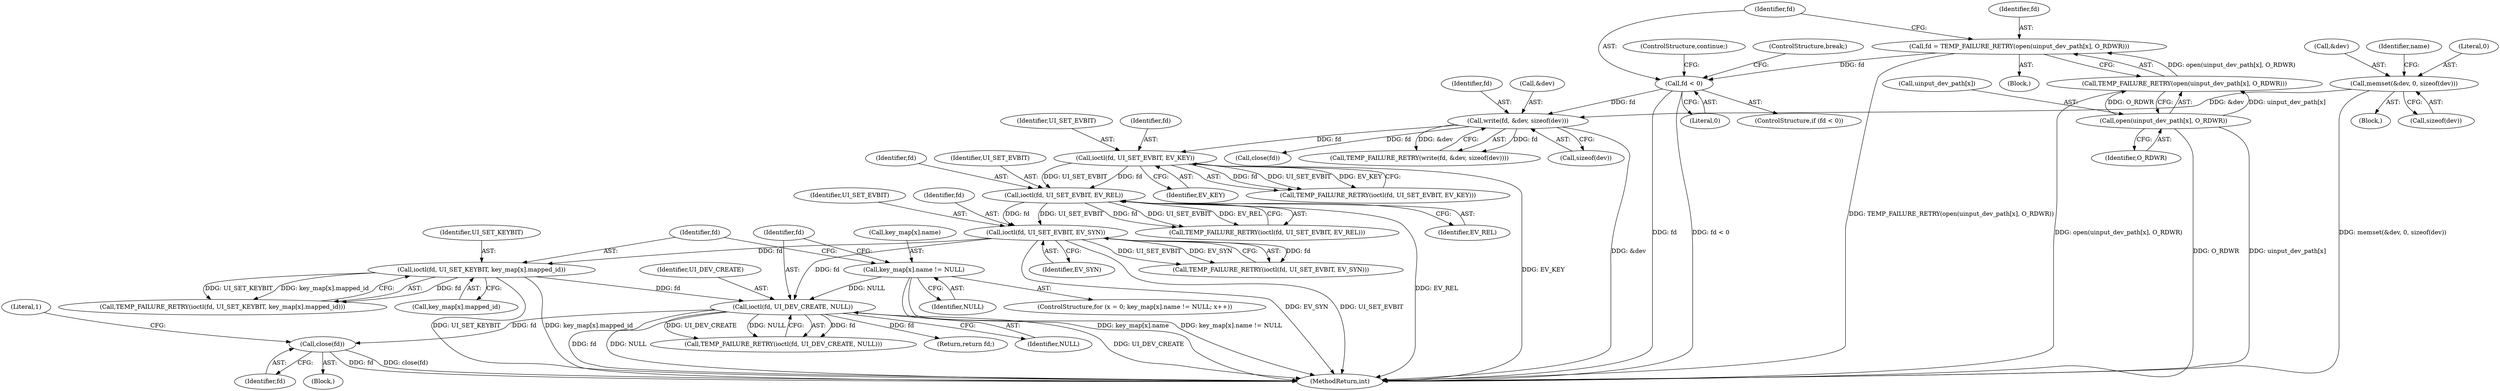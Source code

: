 digraph "0_Android_472271b153c5dc53c28beac55480a8d8434b2d5c_29@API" {
"1000256" [label="(Call,close(fd))"];
"1000247" [label="(Call,ioctl(fd, UI_DEV_CREATE, NULL))"];
"1000236" [label="(Call,ioctl(fd, UI_SET_KEYBIT, key_map[x].mapped_id))"];
"1000218" [label="(Call,ioctl(fd, UI_SET_EVBIT, EV_SYN))"];
"1000213" [label="(Call,ioctl(fd, UI_SET_EVBIT, EV_REL))"];
"1000208" [label="(Call,ioctl(fd, UI_SET_EVBIT, EV_KEY))"];
"1000191" [label="(Call,write(fd, &dev, sizeof(dev)))"];
"1000128" [label="(Call,fd < 0)"];
"1000119" [label="(Call,fd = TEMP_FAILURE_RETRY(open(uinput_dev_path[x], O_RDWR)))"];
"1000121" [label="(Call,TEMP_FAILURE_RETRY(open(uinput_dev_path[x], O_RDWR)))"];
"1000122" [label="(Call,open(uinput_dev_path[x], O_RDWR))"];
"1000144" [label="(Call,memset(&dev, 0, sizeof(dev)))"];
"1000226" [label="(Call,key_map[x].name != NULL)"];
"1000226" [label="(Call,key_map[x].name != NULL)"];
"1000261" [label="(Return,return fd;)"];
"1000131" [label="(ControlStructure,continue;)"];
"1000123" [label="(Call,uinput_dev_path[x])"];
"1000145" [label="(Call,&dev)"];
"1000213" [label="(Call,ioctl(fd, UI_SET_EVBIT, EV_REL))"];
"1000256" [label="(Call,close(fd))"];
"1000221" [label="(Identifier,EV_SYN)"];
"1000151" [label="(Identifier,name)"];
"1000237" [label="(Identifier,fd)"];
"1000219" [label="(Identifier,fd)"];
"1000102" [label="(Block,)"];
"1000118" [label="(Block,)"];
"1000120" [label="(Identifier,fd)"];
"1000191" [label="(Call,write(fd, &dev, sizeof(dev)))"];
"1000214" [label="(Identifier,fd)"];
"1000210" [label="(Identifier,UI_SET_EVBIT)"];
"1000220" [label="(Identifier,UI_SET_EVBIT)"];
"1000130" [label="(Literal,0)"];
"1000257" [label="(Identifier,fd)"];
"1000190" [label="(Call,TEMP_FAILURE_RETRY(write(fd, &dev, sizeof(dev))))"];
"1000121" [label="(Call,TEMP_FAILURE_RETRY(open(uinput_dev_path[x], O_RDWR)))"];
"1000132" [label="(ControlStructure,break;)"];
"1000239" [label="(Call,key_map[x].mapped_id)"];
"1000195" [label="(Call,sizeof(dev))"];
"1000127" [label="(ControlStructure,if (fd < 0))"];
"1000217" [label="(Call,TEMP_FAILURE_RETRY(ioctl(fd, UI_SET_EVBIT, EV_SYN)))"];
"1000247" [label="(Call,ioctl(fd, UI_DEV_CREATE, NULL))"];
"1000128" [label="(Call,fd < 0)"];
"1000126" [label="(Identifier,O_RDWR)"];
"1000222" [label="(ControlStructure,for (x = 0; key_map[x].name != NULL; x++))"];
"1000209" [label="(Identifier,fd)"];
"1000250" [label="(Identifier,NULL)"];
"1000212" [label="(Call,TEMP_FAILURE_RETRY(ioctl(fd, UI_SET_EVBIT, EV_REL)))"];
"1000122" [label="(Call,open(uinput_dev_path[x], O_RDWR))"];
"1000192" [label="(Identifier,fd)"];
"1000202" [label="(Call,close(fd))"];
"1000246" [label="(Call,TEMP_FAILURE_RETRY(ioctl(fd, UI_DEV_CREATE, NULL)))"];
"1000218" [label="(Call,ioctl(fd, UI_SET_EVBIT, EV_SYN))"];
"1000147" [label="(Literal,0)"];
"1000238" [label="(Identifier,UI_SET_KEYBIT)"];
"1000144" [label="(Call,memset(&dev, 0, sizeof(dev)))"];
"1000211" [label="(Identifier,EV_KEY)"];
"1000119" [label="(Call,fd = TEMP_FAILURE_RETRY(open(uinput_dev_path[x], O_RDWR)))"];
"1000215" [label="(Identifier,UI_SET_EVBIT)"];
"1000248" [label="(Identifier,fd)"];
"1000252" [label="(Block,)"];
"1000232" [label="(Identifier,NULL)"];
"1000236" [label="(Call,ioctl(fd, UI_SET_KEYBIT, key_map[x].mapped_id))"];
"1000260" [label="(Literal,1)"];
"1000148" [label="(Call,sizeof(dev))"];
"1000263" [label="(MethodReturn,int)"];
"1000208" [label="(Call,ioctl(fd, UI_SET_EVBIT, EV_KEY))"];
"1000207" [label="(Call,TEMP_FAILURE_RETRY(ioctl(fd, UI_SET_EVBIT, EV_KEY)))"];
"1000193" [label="(Call,&dev)"];
"1000129" [label="(Identifier,fd)"];
"1000227" [label="(Call,key_map[x].name)"];
"1000249" [label="(Identifier,UI_DEV_CREATE)"];
"1000216" [label="(Identifier,EV_REL)"];
"1000235" [label="(Call,TEMP_FAILURE_RETRY(ioctl(fd, UI_SET_KEYBIT, key_map[x].mapped_id)))"];
"1000256" -> "1000252"  [label="AST: "];
"1000256" -> "1000257"  [label="CFG: "];
"1000257" -> "1000256"  [label="AST: "];
"1000260" -> "1000256"  [label="CFG: "];
"1000256" -> "1000263"  [label="DDG: fd"];
"1000256" -> "1000263"  [label="DDG: close(fd)"];
"1000247" -> "1000256"  [label="DDG: fd"];
"1000247" -> "1000246"  [label="AST: "];
"1000247" -> "1000250"  [label="CFG: "];
"1000248" -> "1000247"  [label="AST: "];
"1000249" -> "1000247"  [label="AST: "];
"1000250" -> "1000247"  [label="AST: "];
"1000246" -> "1000247"  [label="CFG: "];
"1000247" -> "1000263"  [label="DDG: fd"];
"1000247" -> "1000263"  [label="DDG: NULL"];
"1000247" -> "1000263"  [label="DDG: UI_DEV_CREATE"];
"1000247" -> "1000246"  [label="DDG: fd"];
"1000247" -> "1000246"  [label="DDG: UI_DEV_CREATE"];
"1000247" -> "1000246"  [label="DDG: NULL"];
"1000236" -> "1000247"  [label="DDG: fd"];
"1000218" -> "1000247"  [label="DDG: fd"];
"1000226" -> "1000247"  [label="DDG: NULL"];
"1000247" -> "1000261"  [label="DDG: fd"];
"1000236" -> "1000235"  [label="AST: "];
"1000236" -> "1000239"  [label="CFG: "];
"1000237" -> "1000236"  [label="AST: "];
"1000238" -> "1000236"  [label="AST: "];
"1000239" -> "1000236"  [label="AST: "];
"1000235" -> "1000236"  [label="CFG: "];
"1000236" -> "1000263"  [label="DDG: key_map[x].mapped_id"];
"1000236" -> "1000263"  [label="DDG: UI_SET_KEYBIT"];
"1000236" -> "1000235"  [label="DDG: fd"];
"1000236" -> "1000235"  [label="DDG: UI_SET_KEYBIT"];
"1000236" -> "1000235"  [label="DDG: key_map[x].mapped_id"];
"1000218" -> "1000236"  [label="DDG: fd"];
"1000218" -> "1000217"  [label="AST: "];
"1000218" -> "1000221"  [label="CFG: "];
"1000219" -> "1000218"  [label="AST: "];
"1000220" -> "1000218"  [label="AST: "];
"1000221" -> "1000218"  [label="AST: "];
"1000217" -> "1000218"  [label="CFG: "];
"1000218" -> "1000263"  [label="DDG: EV_SYN"];
"1000218" -> "1000263"  [label="DDG: UI_SET_EVBIT"];
"1000218" -> "1000217"  [label="DDG: fd"];
"1000218" -> "1000217"  [label="DDG: UI_SET_EVBIT"];
"1000218" -> "1000217"  [label="DDG: EV_SYN"];
"1000213" -> "1000218"  [label="DDG: fd"];
"1000213" -> "1000218"  [label="DDG: UI_SET_EVBIT"];
"1000213" -> "1000212"  [label="AST: "];
"1000213" -> "1000216"  [label="CFG: "];
"1000214" -> "1000213"  [label="AST: "];
"1000215" -> "1000213"  [label="AST: "];
"1000216" -> "1000213"  [label="AST: "];
"1000212" -> "1000213"  [label="CFG: "];
"1000213" -> "1000263"  [label="DDG: EV_REL"];
"1000213" -> "1000212"  [label="DDG: fd"];
"1000213" -> "1000212"  [label="DDG: UI_SET_EVBIT"];
"1000213" -> "1000212"  [label="DDG: EV_REL"];
"1000208" -> "1000213"  [label="DDG: fd"];
"1000208" -> "1000213"  [label="DDG: UI_SET_EVBIT"];
"1000208" -> "1000207"  [label="AST: "];
"1000208" -> "1000211"  [label="CFG: "];
"1000209" -> "1000208"  [label="AST: "];
"1000210" -> "1000208"  [label="AST: "];
"1000211" -> "1000208"  [label="AST: "];
"1000207" -> "1000208"  [label="CFG: "];
"1000208" -> "1000263"  [label="DDG: EV_KEY"];
"1000208" -> "1000207"  [label="DDG: fd"];
"1000208" -> "1000207"  [label="DDG: UI_SET_EVBIT"];
"1000208" -> "1000207"  [label="DDG: EV_KEY"];
"1000191" -> "1000208"  [label="DDG: fd"];
"1000191" -> "1000190"  [label="AST: "];
"1000191" -> "1000195"  [label="CFG: "];
"1000192" -> "1000191"  [label="AST: "];
"1000193" -> "1000191"  [label="AST: "];
"1000195" -> "1000191"  [label="AST: "];
"1000190" -> "1000191"  [label="CFG: "];
"1000191" -> "1000263"  [label="DDG: &dev"];
"1000191" -> "1000190"  [label="DDG: fd"];
"1000191" -> "1000190"  [label="DDG: &dev"];
"1000128" -> "1000191"  [label="DDG: fd"];
"1000144" -> "1000191"  [label="DDG: &dev"];
"1000191" -> "1000202"  [label="DDG: fd"];
"1000128" -> "1000127"  [label="AST: "];
"1000128" -> "1000130"  [label="CFG: "];
"1000129" -> "1000128"  [label="AST: "];
"1000130" -> "1000128"  [label="AST: "];
"1000131" -> "1000128"  [label="CFG: "];
"1000132" -> "1000128"  [label="CFG: "];
"1000128" -> "1000263"  [label="DDG: fd"];
"1000128" -> "1000263"  [label="DDG: fd < 0"];
"1000119" -> "1000128"  [label="DDG: fd"];
"1000119" -> "1000118"  [label="AST: "];
"1000119" -> "1000121"  [label="CFG: "];
"1000120" -> "1000119"  [label="AST: "];
"1000121" -> "1000119"  [label="AST: "];
"1000129" -> "1000119"  [label="CFG: "];
"1000119" -> "1000263"  [label="DDG: TEMP_FAILURE_RETRY(open(uinput_dev_path[x], O_RDWR))"];
"1000121" -> "1000119"  [label="DDG: open(uinput_dev_path[x], O_RDWR)"];
"1000121" -> "1000122"  [label="CFG: "];
"1000122" -> "1000121"  [label="AST: "];
"1000121" -> "1000263"  [label="DDG: open(uinput_dev_path[x], O_RDWR)"];
"1000122" -> "1000121"  [label="DDG: uinput_dev_path[x]"];
"1000122" -> "1000121"  [label="DDG: O_RDWR"];
"1000122" -> "1000126"  [label="CFG: "];
"1000123" -> "1000122"  [label="AST: "];
"1000126" -> "1000122"  [label="AST: "];
"1000122" -> "1000263"  [label="DDG: uinput_dev_path[x]"];
"1000122" -> "1000263"  [label="DDG: O_RDWR"];
"1000144" -> "1000102"  [label="AST: "];
"1000144" -> "1000148"  [label="CFG: "];
"1000145" -> "1000144"  [label="AST: "];
"1000147" -> "1000144"  [label="AST: "];
"1000148" -> "1000144"  [label="AST: "];
"1000151" -> "1000144"  [label="CFG: "];
"1000144" -> "1000263"  [label="DDG: memset(&dev, 0, sizeof(dev))"];
"1000226" -> "1000222"  [label="AST: "];
"1000226" -> "1000232"  [label="CFG: "];
"1000227" -> "1000226"  [label="AST: "];
"1000232" -> "1000226"  [label="AST: "];
"1000237" -> "1000226"  [label="CFG: "];
"1000248" -> "1000226"  [label="CFG: "];
"1000226" -> "1000263"  [label="DDG: key_map[x].name != NULL"];
"1000226" -> "1000263"  [label="DDG: key_map[x].name"];
}
